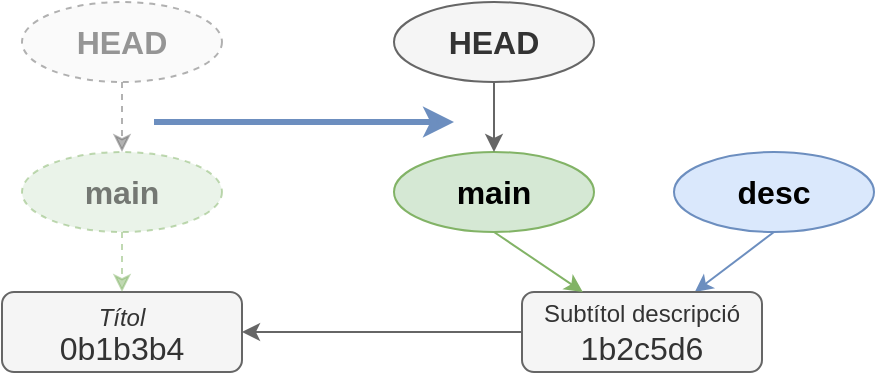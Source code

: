 <mxfile version="24.7.7">
  <diagram name="Pàgina-1" id="mhbHxmUa4zc_a_H4eHv1">
    <mxGraphModel dx="1434" dy="754" grid="1" gridSize="10" guides="1" tooltips="1" connect="1" arrows="1" fold="1" page="1" pageScale="1" pageWidth="827" pageHeight="1169" math="0" shadow="0">
      <root>
        <mxCell id="0" />
        <mxCell id="1" parent="0" />
        <mxCell id="XP7l4CYY-w5xx8TXqHRj-1" value="&lt;div style=&quot;line-height: 100%;&quot;&gt;&lt;span style=&quot;background-color: initial;&quot;&gt;&lt;span style=&quot;font-size: 12px;&quot;&gt;&lt;i&gt;Títol&lt;/i&gt;&lt;/span&gt;&lt;/span&gt;&lt;/div&gt;&lt;div style=&quot;line-height: 100%;&quot;&gt;&lt;span style=&quot;background-color: initial;&quot;&gt;0b1b3b4&lt;/span&gt;&lt;br&gt;&lt;/div&gt;" style="rounded=1;whiteSpace=wrap;html=1;fontSize=16;fillColor=#f5f5f5;strokeColor=#666666;fontColor=#333333;" parent="1" vertex="1">
          <mxGeometry x="264" y="425" width="120" height="40" as="geometry" />
        </mxCell>
        <mxCell id="XP7l4CYY-w5xx8TXqHRj-2" style="rounded=0;orthogonalLoop=1;jettySize=auto;html=1;exitX=0.5;exitY=1;exitDx=0;exitDy=0;fillColor=#d5e8d4;strokeColor=#82b366;dashed=1;opacity=50;" parent="1" source="XP7l4CYY-w5xx8TXqHRj-3" target="XP7l4CYY-w5xx8TXqHRj-1" edge="1">
          <mxGeometry relative="1" as="geometry" />
        </mxCell>
        <mxCell id="XP7l4CYY-w5xx8TXqHRj-3" value="main" style="ellipse;whiteSpace=wrap;html=1;fillColor=#d5e8d4;strokeColor=#82b366;fontSize=16;fontStyle=1;dashed=1;opacity=50;textOpacity=50;" parent="1" vertex="1">
          <mxGeometry x="274" y="355" width="100" height="40" as="geometry" />
        </mxCell>
        <mxCell id="XP7l4CYY-w5xx8TXqHRj-4" style="edgeStyle=orthogonalEdgeStyle;rounded=0;orthogonalLoop=1;jettySize=auto;html=1;exitX=0.5;exitY=1;exitDx=0;exitDy=0;fillColor=#f5f5f5;strokeColor=#666666;entryX=0.5;entryY=0;entryDx=0;entryDy=0;dashed=1;opacity=50;" parent="1" source="XP7l4CYY-w5xx8TXqHRj-5" target="XP7l4CYY-w5xx8TXqHRj-3" edge="1">
          <mxGeometry relative="1" as="geometry" />
        </mxCell>
        <mxCell id="XP7l4CYY-w5xx8TXqHRj-5" value="HEAD" style="ellipse;whiteSpace=wrap;html=1;fillColor=#f5f5f5;strokeColor=#666666;fontSize=16;fontStyle=1;fontColor=#333333;dashed=1;gradientColor=none;opacity=50;textOpacity=50;" parent="1" vertex="1">
          <mxGeometry x="274" y="280" width="100" height="40" as="geometry" />
        </mxCell>
        <mxCell id="XP7l4CYY-w5xx8TXqHRj-6" style="rounded=0;orthogonalLoop=1;jettySize=auto;html=1;exitX=0.5;exitY=1;exitDx=0;exitDy=0;fillColor=#dae8fc;strokeColor=#6c8ebf;" parent="1" source="XP7l4CYY-w5xx8TXqHRj-7" target="XP7l4CYY-w5xx8TXqHRj-9" edge="1">
          <mxGeometry relative="1" as="geometry" />
        </mxCell>
        <mxCell id="XP7l4CYY-w5xx8TXqHRj-7" value="desc" style="ellipse;whiteSpace=wrap;html=1;fillColor=#dae8fc;strokeColor=#6c8ebf;fontSize=16;fontStyle=1" parent="1" vertex="1">
          <mxGeometry x="600" y="355" width="100" height="40" as="geometry" />
        </mxCell>
        <mxCell id="XP7l4CYY-w5xx8TXqHRj-8" style="edgeStyle=orthogonalEdgeStyle;rounded=0;orthogonalLoop=1;jettySize=auto;html=1;exitX=0;exitY=0.5;exitDx=0;exitDy=0;fillColor=#f5f5f5;strokeColor=#666666;" parent="1" source="XP7l4CYY-w5xx8TXqHRj-9" target="XP7l4CYY-w5xx8TXqHRj-1" edge="1">
          <mxGeometry relative="1" as="geometry" />
        </mxCell>
        <mxCell id="XP7l4CYY-w5xx8TXqHRj-9" value="&lt;div style=&quot;line-height: 100%;&quot;&gt;&lt;font style=&quot;font-size: 12px;&quot;&gt;Subtítol descripció&lt;/font&gt;&lt;/div&gt;1b2c5d6" style="rounded=1;whiteSpace=wrap;html=1;fontSize=16;fillColor=#f5f5f5;strokeColor=#666666;fontColor=#333333;" parent="1" vertex="1">
          <mxGeometry x="524" y="425" width="120" height="40" as="geometry" />
        </mxCell>
        <mxCell id="XP7l4CYY-w5xx8TXqHRj-10" style="rounded=0;orthogonalLoop=1;jettySize=auto;html=1;exitX=0.5;exitY=1;exitDx=0;exitDy=0;fillColor=#d5e8d4;strokeColor=#82b366;" parent="1" source="XP7l4CYY-w5xx8TXqHRj-11" target="XP7l4CYY-w5xx8TXqHRj-9" edge="1">
          <mxGeometry relative="1" as="geometry">
            <mxPoint x="510" y="425" as="targetPoint" />
          </mxGeometry>
        </mxCell>
        <mxCell id="XP7l4CYY-w5xx8TXqHRj-11" value="main" style="ellipse;whiteSpace=wrap;html=1;fillColor=#d5e8d4;strokeColor=#82b366;fontSize=16;fontStyle=1" parent="1" vertex="1">
          <mxGeometry x="460" y="355" width="100" height="40" as="geometry" />
        </mxCell>
        <mxCell id="XP7l4CYY-w5xx8TXqHRj-12" style="edgeStyle=orthogonalEdgeStyle;rounded=0;orthogonalLoop=1;jettySize=auto;html=1;exitX=0.5;exitY=1;exitDx=0;exitDy=0;fillColor=#f5f5f5;strokeColor=#666666;entryX=0.5;entryY=0;entryDx=0;entryDy=0;" parent="1" source="XP7l4CYY-w5xx8TXqHRj-13" target="XP7l4CYY-w5xx8TXqHRj-11" edge="1">
          <mxGeometry relative="1" as="geometry" />
        </mxCell>
        <mxCell id="XP7l4CYY-w5xx8TXqHRj-13" value="HEAD" style="ellipse;whiteSpace=wrap;html=1;fillColor=#f5f5f5;strokeColor=#666666;fontSize=16;fontStyle=1;fontColor=#333333;" parent="1" vertex="1">
          <mxGeometry x="460" y="280" width="100" height="40" as="geometry" />
        </mxCell>
        <mxCell id="XP7l4CYY-w5xx8TXqHRj-14" value="" style="endArrow=classic;html=1;rounded=0;fillColor=#dae8fc;strokeColor=#6c8ebf;strokeWidth=3;" parent="1" edge="1">
          <mxGeometry width="50" height="50" relative="1" as="geometry">
            <mxPoint x="340" y="340" as="sourcePoint" />
            <mxPoint x="490" y="340" as="targetPoint" />
          </mxGeometry>
        </mxCell>
      </root>
    </mxGraphModel>
  </diagram>
</mxfile>
